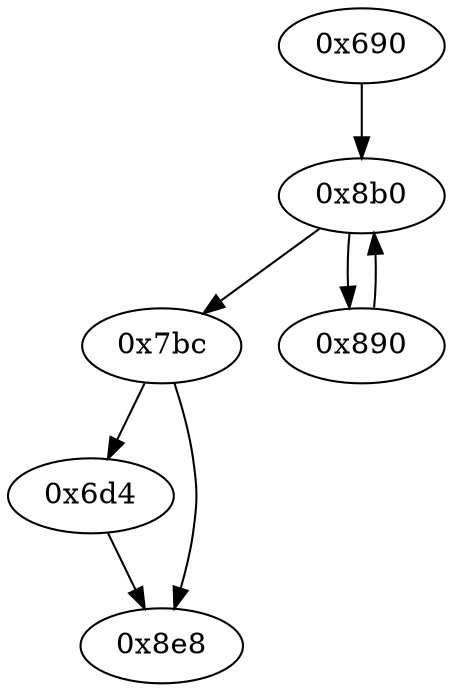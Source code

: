strict digraph "" {
	graph ["edge"="{}",
		file="/Users/mark/Documents//论文//第二篇论文//2018-08-24交论文后的备份/2019/CFG/simple-hash-functions/rshash/1680_recovered.dot",
		"graph"="{u'file': u'/Users/mark/Documents//\u8bba\u6587//\u7b2c\u4e8c\u7bc7\u8bba\u6587//2018-08-24\u4ea4\u8bba\u6587\u540e\u7684\u5907\u4efd/\
2019/CFG/simple-hash-functions/rshash/1680_recovered.dot'}",
		"node"="{u'opcode': u''}"
	];
	"0x6d4"	 [opcode="[u'ldr', u'bl', u'ldr']"];
	"0x8e8"	 [opcode="[u'ldr', u'ldr', u'ldr', u'ldr', u'sub', u'mov', u'sub', u'pop']"];
	"0x6d4" -> "0x8e8";
	"0x7bc"	 [opcode="[u'b']"];
	"0x7bc" -> "0x6d4";
	"0x7bc" -> "0x8e8";
	"0x690"	 [opcode="[u'push', u'add', u'sub', u'ldr', u'mov', u'orr', u'ldr', u'ldr', u'str', u'ldr', u'ldr', u'str', u'add', u'ldr', u'ldr', u'str', \
u'b']"];
	"0x8b0"	 [opcode="[u'ldr', u'b']"];
	"0x690" -> "0x8b0";
	"0x8b0" -> "0x7bc";
	"0x890"	 [opcode="[u'ldr', u'ldr', u'ldr', u'ldrb', u'mla', u'str', u'ldr', u'b']"];
	"0x8b0" -> "0x890";
	"0x890" -> "0x8b0";
}
